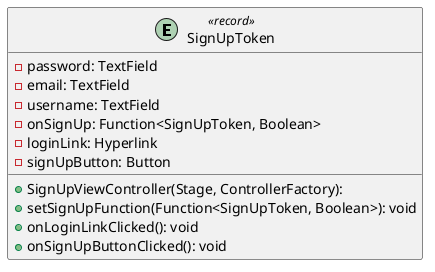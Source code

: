 @startuml
entity SignUpToken << record >> {
    + SignUpViewController(Stage, ControllerFactory):
    - password: TextField
    - email: TextField
    - username: TextField
    - onSignUp: Function<SignUpToken, Boolean>
    - loginLink: Hyperlink
    - signUpButton: Button
    + setSignUpFunction(Function<SignUpToken, Boolean>): void
    + onLoginLinkClicked(): void
    + onSignUpButtonClicked(): void
}
@enduml